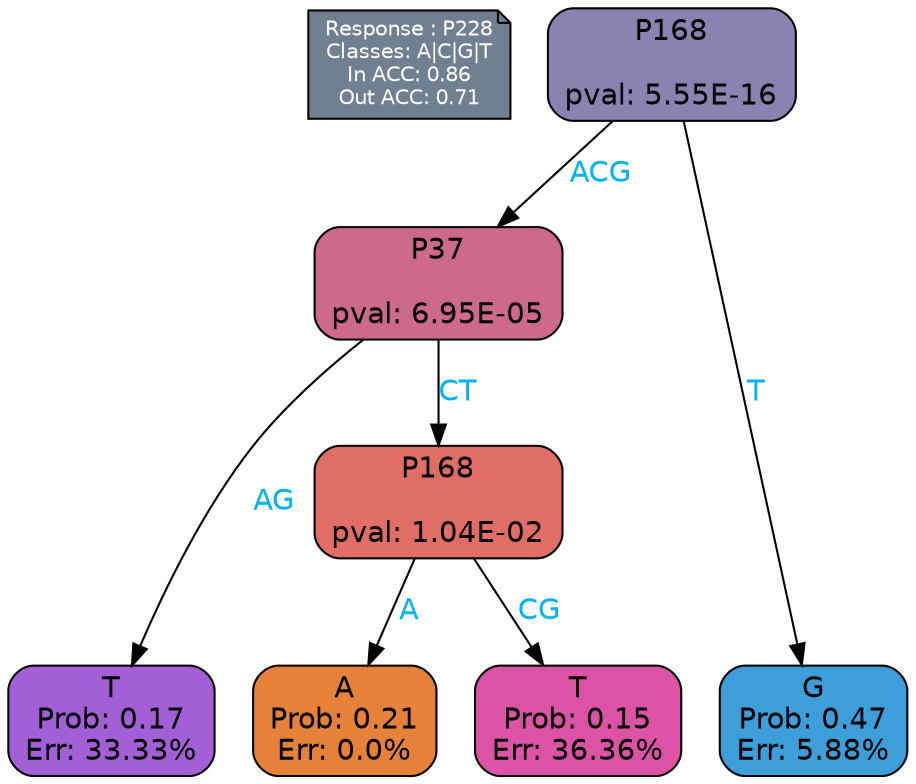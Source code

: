 digraph Tree {
node [shape=box, style="filled, rounded", color="black", fontname=helvetica] ;
graph [ranksep=equally, splines=polylines, bgcolor=transparent, dpi=600] ;
edge [fontname=helvetica] ;
LEGEND [label="Response : P228
Classes: A|C|G|T
In ACC: 0.86
Out ACC: 0.71
",shape=note,align=left,style=filled,fillcolor="slategray",fontcolor="white",fontsize=10];1 [label="P168

pval: 5.55E-16", fillcolor="#8a82b0"] ;
2 [label="P37

pval: 6.95E-05", fillcolor="#cd698a"] ;
3 [label="T
Prob: 0.17
Err: 33.33%", fillcolor="#a360d6"] ;
4 [label="P168

pval: 1.04E-02", fillcolor="#e16d67"] ;
5 [label="A
Prob: 0.21
Err: 0.0%", fillcolor="#e58139"] ;
6 [label="T
Prob: 0.15
Err: 36.36%", fillcolor="#dc53a6"] ;
7 [label="G
Prob: 0.47
Err: 5.88%", fillcolor="#3e9eda"] ;
1 -> 2 [label="ACG",fontcolor=deepskyblue2] ;
1 -> 7 [label="T",fontcolor=deepskyblue2] ;
2 -> 3 [label="AG",fontcolor=deepskyblue2] ;
2 -> 4 [label="CT",fontcolor=deepskyblue2] ;
4 -> 5 [label="A",fontcolor=deepskyblue2] ;
4 -> 6 [label="CG",fontcolor=deepskyblue2] ;
{rank = same; 3;5;6;7;}{rank = same; LEGEND;1;}}